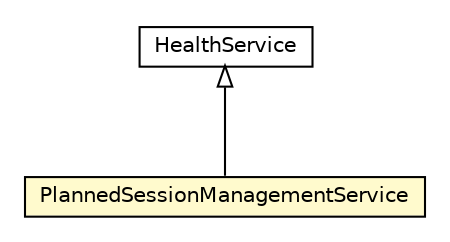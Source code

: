 #!/usr/local/bin/dot
#
# Class diagram 
# Generated by UMLGraph version R5_6-24-gf6e263 (http://www.umlgraph.org/)
#

digraph G {
	edge [fontname="Helvetica",fontsize=10,labelfontname="Helvetica",labelfontsize=10];
	node [fontname="Helvetica",fontsize=10,shape=plaintext];
	nodesep=0.25;
	ranksep=0.5;
	// org.universAAL.ontology.health.owl.services.PlannedSessionManagementService
	c284219 [label=<<table title="org.universAAL.ontology.health.owl.services.PlannedSessionManagementService" border="0" cellborder="1" cellspacing="0" cellpadding="2" port="p" bgcolor="lemonChiffon" href="./PlannedSessionManagementService.html">
		<tr><td><table border="0" cellspacing="0" cellpadding="1">
<tr><td align="center" balign="center"> PlannedSessionManagementService </td></tr>
		</table></td></tr>
		</table>>, URL="./PlannedSessionManagementService.html", fontname="Helvetica", fontcolor="black", fontsize=10.0];
	// org.universAAL.ontology.health.owl.services.HealthService
	c284221 [label=<<table title="org.universAAL.ontology.health.owl.services.HealthService" border="0" cellborder="1" cellspacing="0" cellpadding="2" port="p" href="./HealthService.html">
		<tr><td><table border="0" cellspacing="0" cellpadding="1">
<tr><td align="center" balign="center"> HealthService </td></tr>
		</table></td></tr>
		</table>>, URL="./HealthService.html", fontname="Helvetica", fontcolor="black", fontsize=10.0];
	//org.universAAL.ontology.health.owl.services.PlannedSessionManagementService extends org.universAAL.ontology.health.owl.services.HealthService
	c284221:p -> c284219:p [dir=back,arrowtail=empty];
}

